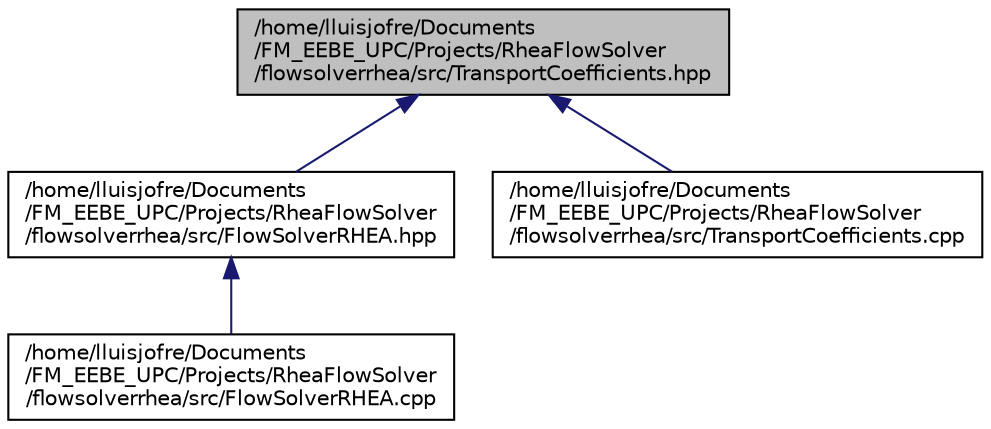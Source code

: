 digraph "/home/lluisjofre/Documents/FM_EEBE_UPC/Projects/RheaFlowSolver/flowsolverrhea/src/TransportCoefficients.hpp"
{
  edge [fontname="Helvetica",fontsize="10",labelfontname="Helvetica",labelfontsize="10"];
  node [fontname="Helvetica",fontsize="10",shape=record];
  Node6 [label="/home/lluisjofre/Documents\l/FM_EEBE_UPC/Projects/RheaFlowSolver\l/flowsolverrhea/src/TransportCoefficients.hpp",height=0.2,width=0.4,color="black", fillcolor="grey75", style="filled", fontcolor="black"];
  Node6 -> Node7 [dir="back",color="midnightblue",fontsize="10",style="solid",fontname="Helvetica"];
  Node7 [label="/home/lluisjofre/Documents\l/FM_EEBE_UPC/Projects/RheaFlowSolver\l/flowsolverrhea/src/FlowSolverRHEA.hpp",height=0.2,width=0.4,color="black", fillcolor="white", style="filled",URL="$FlowSolverRHEA_8hpp.html"];
  Node7 -> Node8 [dir="back",color="midnightblue",fontsize="10",style="solid",fontname="Helvetica"];
  Node8 [label="/home/lluisjofre/Documents\l/FM_EEBE_UPC/Projects/RheaFlowSolver\l/flowsolverrhea/src/FlowSolverRHEA.cpp",height=0.2,width=0.4,color="black", fillcolor="white", style="filled",URL="$FlowSolverRHEA_8cpp.html"];
  Node6 -> Node9 [dir="back",color="midnightblue",fontsize="10",style="solid",fontname="Helvetica"];
  Node9 [label="/home/lluisjofre/Documents\l/FM_EEBE_UPC/Projects/RheaFlowSolver\l/flowsolverrhea/src/TransportCoefficients.cpp",height=0.2,width=0.4,color="black", fillcolor="white", style="filled",URL="$TransportCoefficients_8cpp.html"];
}
